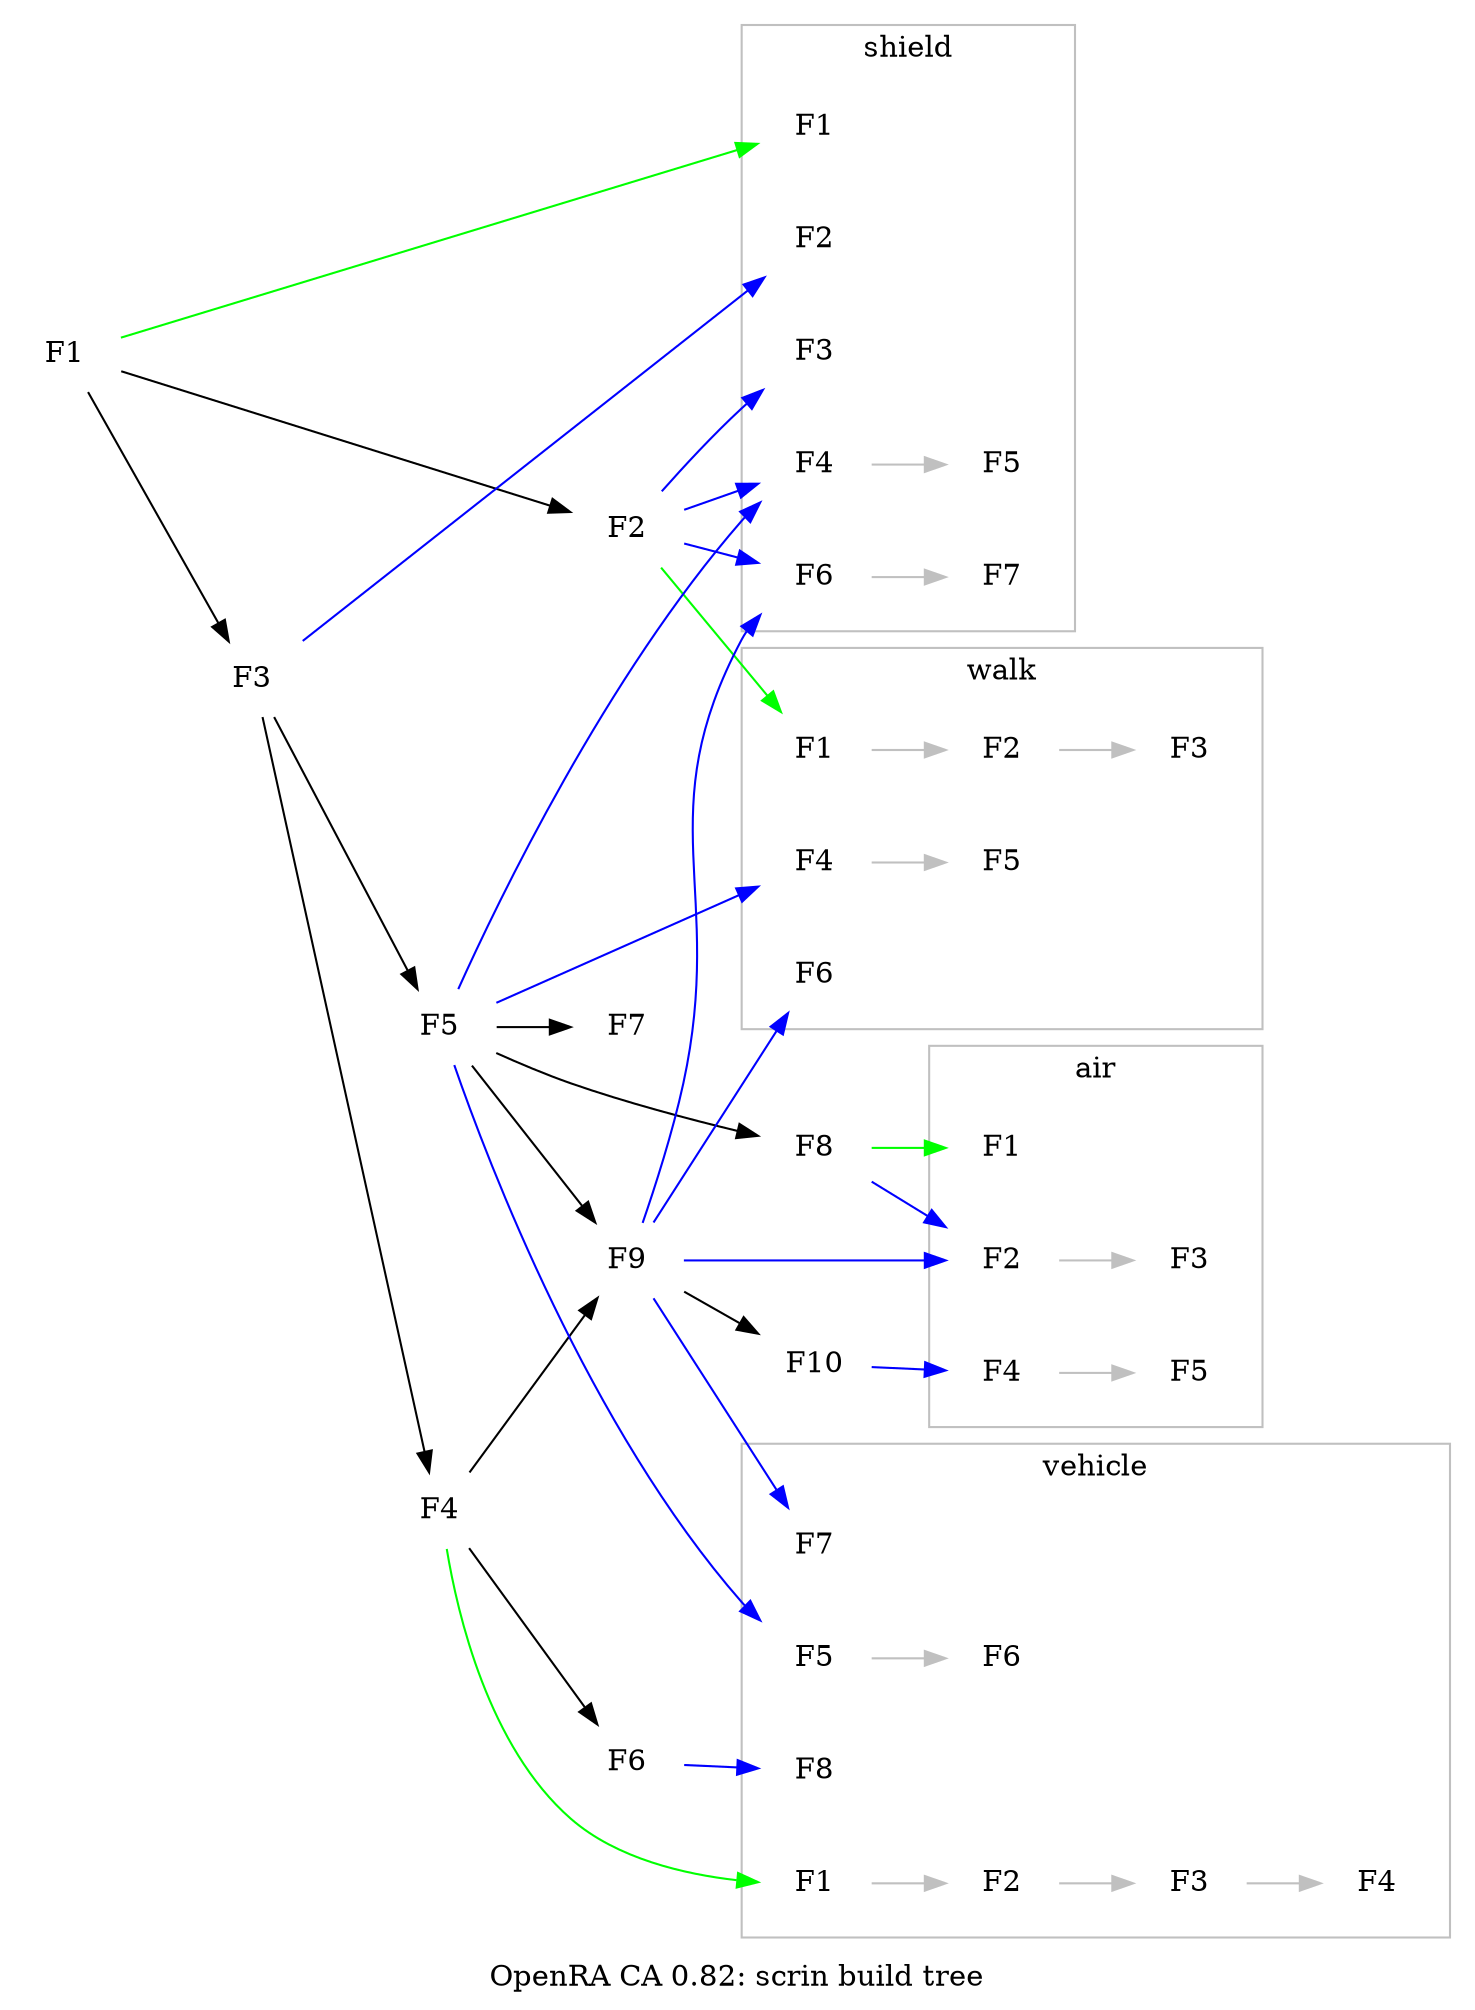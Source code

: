 digraph OpenRA
{label="OpenRA CA 0.82: scrin build tree"
  rankdir=LR

  //build nodes
  build_F1[label="F1", color="white", shape="rect", image="tabs4keyb_scrin_build_F1.png"]
  build_F2[label="F2", color="white", shape="rect", image="tabs4keyb_scrin_build_F2.png"]
  build_F3[label="F3", color="white", shape="rect", image="tabs4keyb_scrin_build_F3.png"]
  build_F4[label="F4", color="white", shape="rect", image="tabs4keyb_scrin_build_F4.png"]
  build_F5[label="F5", color="white", shape="rect", image="tabs4keyb_scrin_build_F5.png"]
  build_F6[label="F6", color="white", shape="rect", image="tabs4keyb_scrin_build_F6.png"]
  build_F7[label="F7", color="white", shape="rect", image="tabs4keyb_scrin_build_F7.png"]
  build_F8[label="F8", color="white", shape="rect", image="tabs4keyb_scrin_build_F8.png"]
  build_F9[label="F9", color="white", shape="rect", image="tabs4keyb_scrin_build_F9.png"]
  build_F10[label="F10", color="white", shape="rect", image="tabs4keyb_scrin_build_F10.png"]
  ///build links
  build_F1 -> build_F2
  build_F1 -> build_F3
  build_F3 -> build_F4
  build_F3 -> build_F5
  build_F4 -> build_F6
  build_F5 -> build_F7
  build_F5 -> build_F8
  build_F5 -> build_F9
  build_F4 -> build_F9
  build_F9 -> build_F10
//others: with="/**/" without="/** /"
/*OTHERS*/
  //shield nodes
  subgraph cluster_shield
  {label="shield" color="gray";
  shield_F1[label="F1", color="white", shape="rect", image="tabs4keyb_scrin_shield_F1.png"]
  shield_F2[label="F2", color="white", shape="rect", image="tabs4keyb_scrin_shield_F2.png"]
  shield_F3[label="F3", color="white", shape="rect", image="tabs4keyb_scrin_shield_F3.png"]
  shield_F4[label="F4", color="white", shape="rect", image="tabs4keyb_scrin_shield_F4.png"]
  shield_F5[label="F5", color="white", shape="rect", image="tabs4keyb_scrin_shield_F5.png"]
  shield_F6[label="F6", color="white", shape="rect", image="tabs4keyb_scrin_shield_F6.png"]
  shield_F7[label="F7", color="white", shape="rect", image="tabs4keyb_scrin_shield_F7.png"]
  }//cluster_shield
  //walk nodes
  subgraph cluster_walk
  {label="walk" color="gray";
  walk_F1[label="F1", color="white", shape="rect", image="tabs4keyb_scrin_walk_F1.png"]
  walk_F2[label="F2", color="white", shape="rect", image="tabs4keyb_scrin_walk_F2.png"]
  walk_F3[label="F3", color="white", shape="rect", image="tabs4keyb_scrin_walk_F3.png"]
  walk_F4[label="F4", color="white", shape="rect", image="tabs4keyb_scrin_walk_F4.png"]
  walk_F5[label="F5", color="white", shape="rect", image="tabs4keyb_scrin_walk_F5.png"]
  walk_F6[label="F6", color="white", shape="rect", image="tabs4keyb_scrin_walk_F6.png"]
  }//cluster_walk
  //vehicle nodes
  subgraph cluster_vehicle
  {label="vehicle" color="gray";
  vehicle_F1[label="F1", color="white", shape="rect", image="tabs4keyb_scrin_vehicle_F1.png"]
  vehicle_F2[label="F2", color="white", shape="rect", image="tabs4keyb_scrin_vehicle_F2.png"]
  vehicle_F3[label="F3", color="white", shape="rect", image="tabs4keyb_scrin_vehicle_F3.png"]
  vehicle_F4[label="F4", color="white", shape="rect", image="tabs4keyb_scrin_vehicle_F4.png"]
  vehicle_F5[label="F5", color="white", shape="rect", image="tabs4keyb_scrin_vehicle_F5.png"]
  vehicle_F6[label="F6", color="white", shape="rect", image="tabs4keyb_scrin_vehicle_F6.png"]
  vehicle_F7[label="F7", color="white", shape="rect", image="tabs4keyb_scrin_vehicle_F7.png"]
  vehicle_F8[label="F8", color="white", shape="rect", image="tabs4keyb_scrin_vehicle_F8.png"]
  }//cluster_vehicle
  //air nodes
  subgraph cluster_air
  {label="air" color="gray";
  air_F1[label="F1", color="white", shape="rect", image="tabs4keyb_scrin_air_F1.png"]
  air_F2[label="F2", color="white", shape="rect", image="tabs4keyb_scrin_air_F2.png"]
  air_F3[label="F3", color="white", shape="rect", image="tabs4keyb_scrin_air_F3.png"]
  air_F4[label="F4", color="white", shape="rect", image="tabs4keyb_scrin_air_F4.png"]
  air_F5[label="F5", color="white", shape="rect", image="tabs4keyb_scrin_air_F5.png"]
  }//cluster_air
  ///shield links
  build_F1 -> shield_F1[color="green"]
  build_F3 -> shield_F2[color="blue"]
  build_F2 -> shield_F3[color="blue"]
  build_F2 -> shield_F4[color="blue"]
  build_F5 -> shield_F4[color="blue"]
              shield_F4 -> shield_F5[color="gray"]
  build_F2 -> shield_F6[color="blue"]
              shield_F6 -> shield_F7[color="gray"]
  build_F9 -> shield_F6[color="blue"]
  ///walk links
  build_F2 -> walk_F1[color="green"]
              walk_F1 -> walk_F2[color="gray"]
              walk_F2 -> walk_F3[color="gray"]
  build_F5 -> walk_F4[color="blue"]
              walk_F4 -> walk_F5[color="gray"]
  build_F9 -> walk_F6[color="blue"]
  ///vehicle links
  build_F4 -> vehicle_F1[color="green"]
              vehicle_F1 -> vehicle_F2[color="gray"]
              vehicle_F2 -> vehicle_F3[color="gray"]
              vehicle_F3 -> vehicle_F4[color="gray"]
  build_F5 -> vehicle_F5[color="blue"]
              vehicle_F5 -> vehicle_F6[color="gray"]
  build_F9 -> vehicle_F7[color="blue"]
  build_F6 -> vehicle_F8[color="blue"]
  ///air links
  build_F8 -> air_F1[color="green"]
  build_F8 -> air_F2[color="blue"]
  build_F9 -> air_F2[color="blue"]
              air_F2 -> air_F3[color="gray"]
  build_F10 -> air_F4[color="blue"]
              air_F4 -> air_F5[color="gray"]
/**/
}//OpenRA
